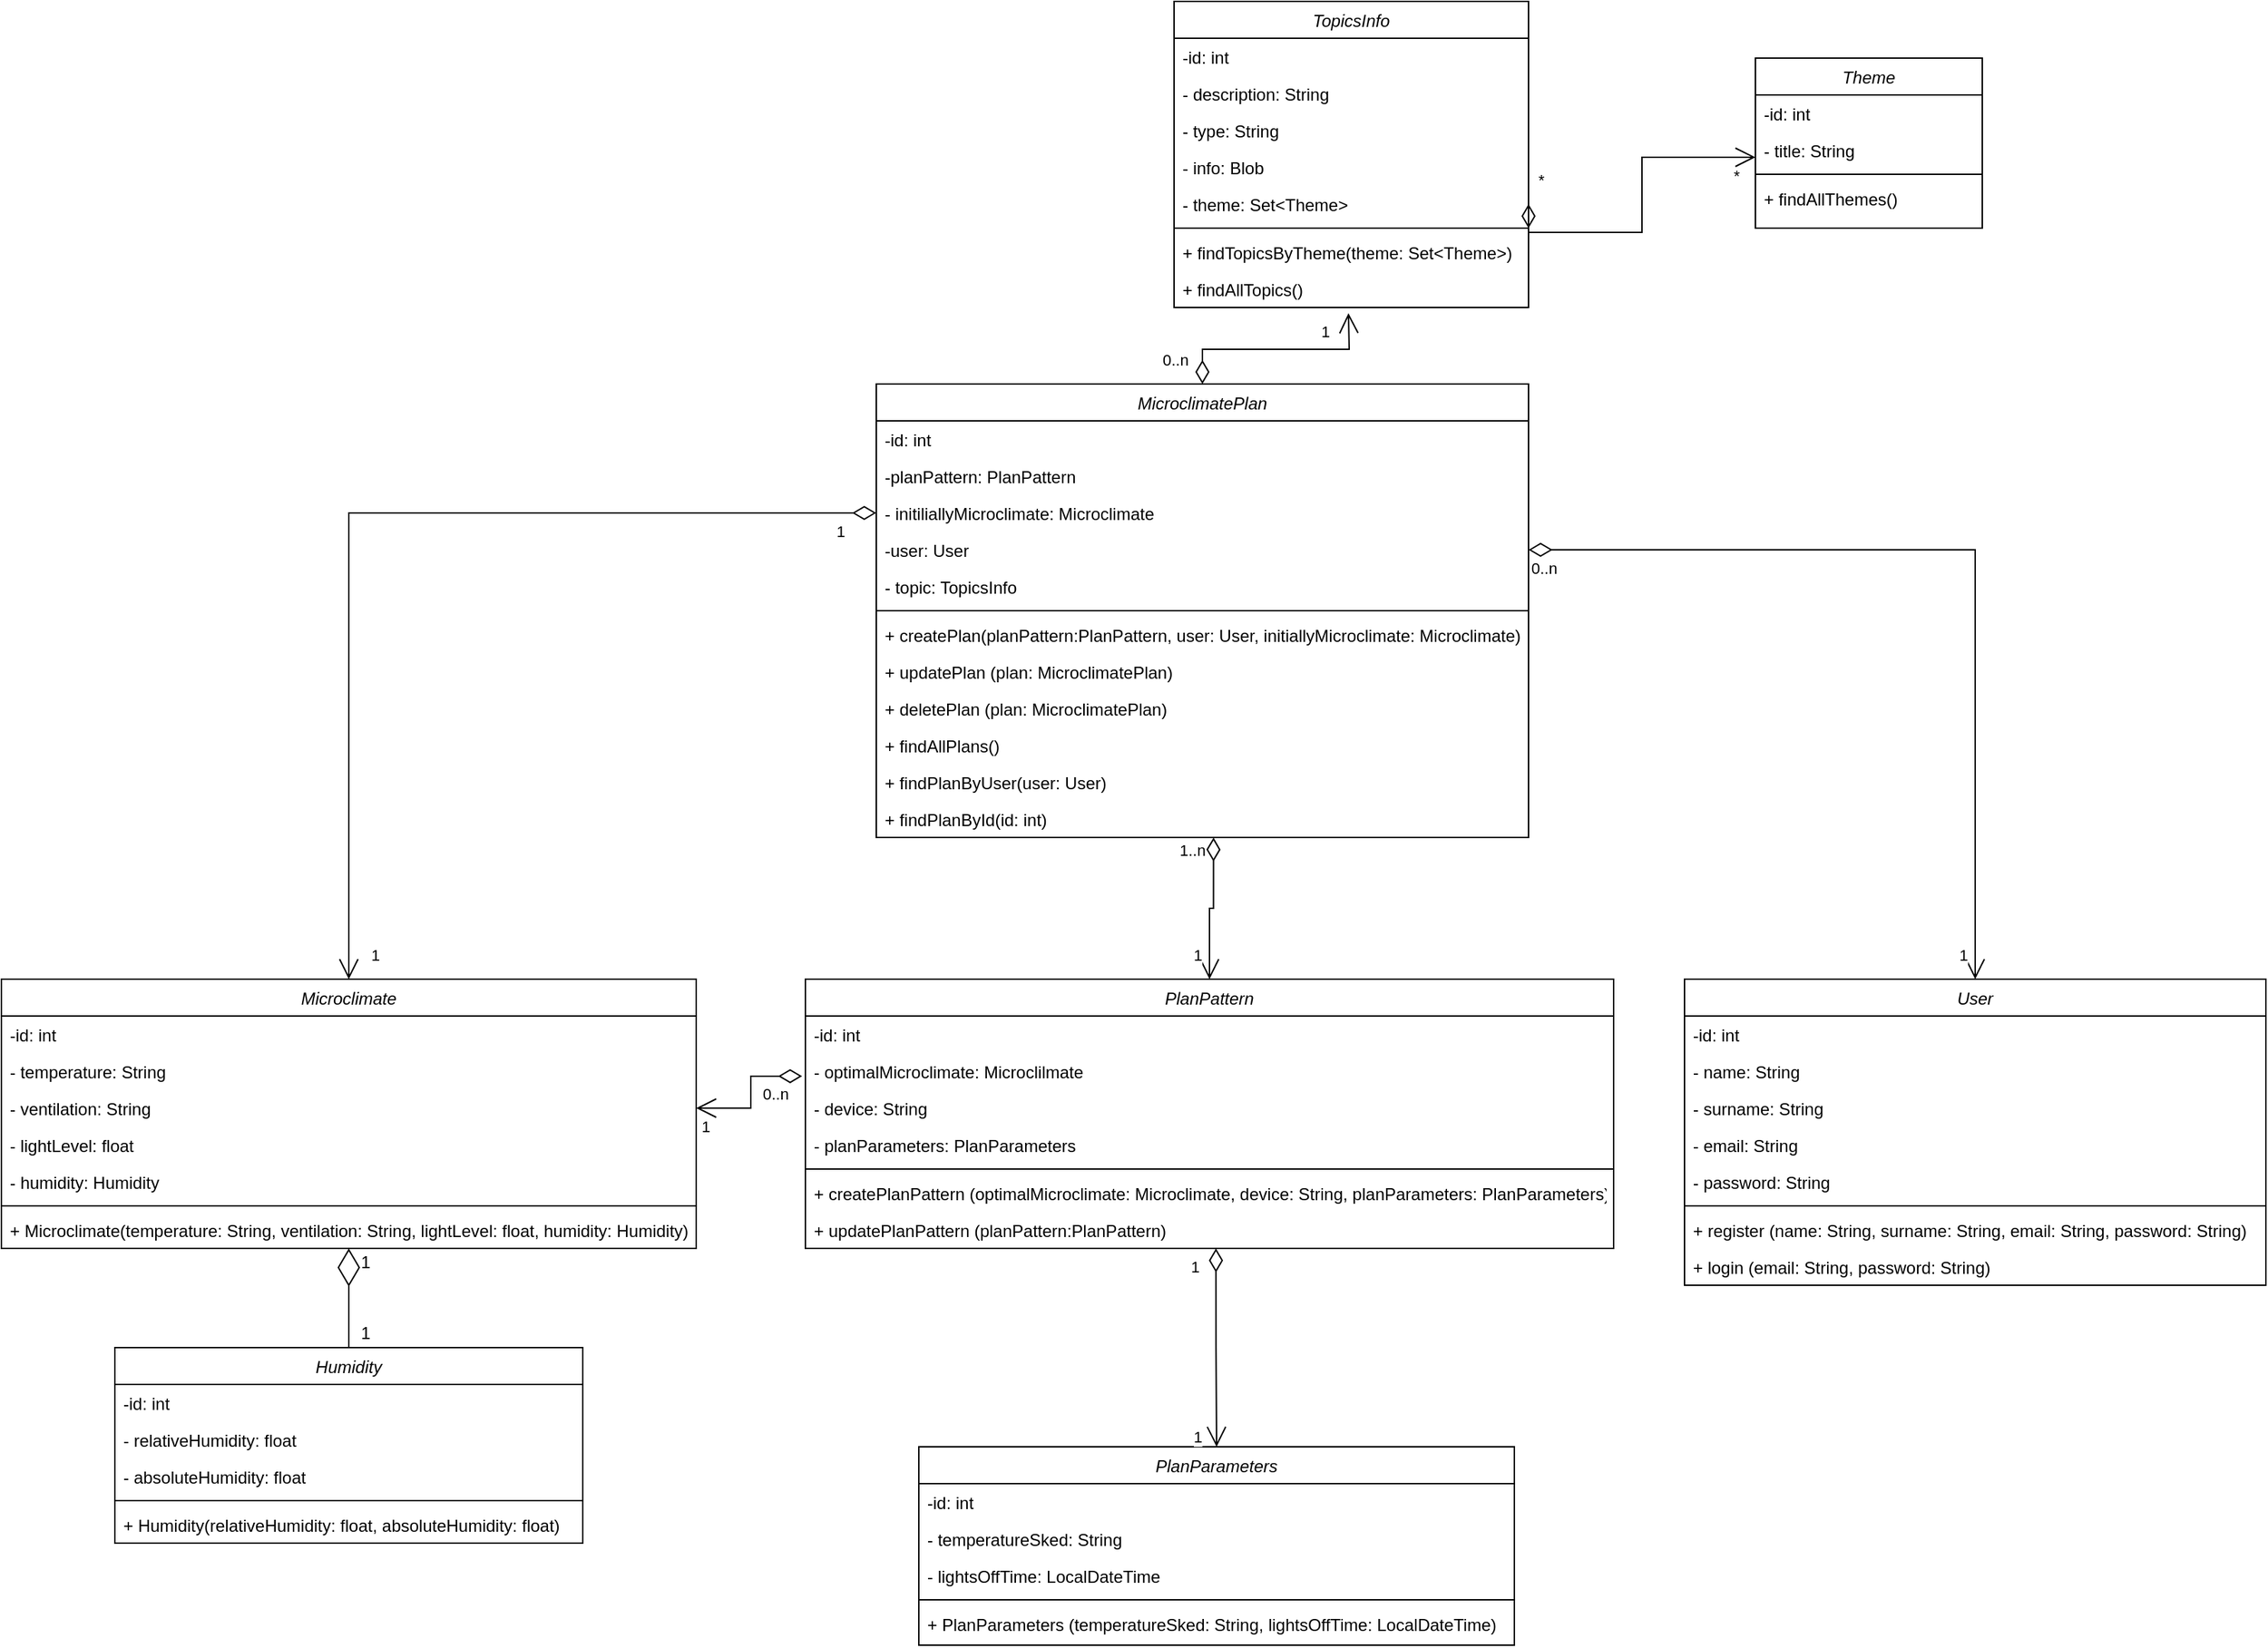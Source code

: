 <mxfile version="22.1.3" type="device">
  <diagram id="C5RBs43oDa-KdzZeNtuy" name="Page-1">
    <mxGraphModel dx="3033" dy="1152" grid="1" gridSize="10" guides="1" tooltips="1" connect="1" arrows="1" fold="1" page="1" pageScale="1" pageWidth="827" pageHeight="1169" math="0" shadow="0">
      <root>
        <mxCell id="WIyWlLk6GJQsqaUBKTNV-0" />
        <mxCell id="WIyWlLk6GJQsqaUBKTNV-1" parent="WIyWlLk6GJQsqaUBKTNV-0" />
        <mxCell id="zkfFHV4jXpPFQw0GAbJ--0" value="MicroclimatePlan" style="swimlane;fontStyle=2;align=center;verticalAlign=top;childLayout=stackLayout;horizontal=1;startSize=26;horizontalStack=0;resizeParent=1;resizeLast=0;collapsible=1;marginBottom=0;rounded=0;shadow=0;strokeWidth=1;" parent="WIyWlLk6GJQsqaUBKTNV-1" vertex="1">
          <mxGeometry x="-210" y="270" width="460" height="320" as="geometry">
            <mxRectangle x="230" y="140" width="160" height="26" as="alternateBounds" />
          </mxGeometry>
        </mxCell>
        <mxCell id="zkfFHV4jXpPFQw0GAbJ--1" value="-id: int" style="text;align=left;verticalAlign=top;spacingLeft=4;spacingRight=4;overflow=hidden;rotatable=0;points=[[0,0.5],[1,0.5]];portConstraint=eastwest;" parent="zkfFHV4jXpPFQw0GAbJ--0" vertex="1">
          <mxGeometry y="26" width="460" height="26" as="geometry" />
        </mxCell>
        <mxCell id="zkfFHV4jXpPFQw0GAbJ--2" value="-planPattern: PlanPattern" style="text;align=left;verticalAlign=top;spacingLeft=4;spacingRight=4;overflow=hidden;rotatable=0;points=[[0,0.5],[1,0.5]];portConstraint=eastwest;rounded=0;shadow=0;html=0;" parent="zkfFHV4jXpPFQw0GAbJ--0" vertex="1">
          <mxGeometry y="52" width="460" height="26" as="geometry" />
        </mxCell>
        <mxCell id="2OGTQOwJCoU0kbv960lY-20" value="- initiliallyMicroclimate: Microclimate" style="text;align=left;verticalAlign=top;spacingLeft=4;spacingRight=4;overflow=hidden;rotatable=0;points=[[0,0.5],[1,0.5]];portConstraint=eastwest;rounded=0;shadow=0;html=0;" parent="zkfFHV4jXpPFQw0GAbJ--0" vertex="1">
          <mxGeometry y="78" width="460" height="26" as="geometry" />
        </mxCell>
        <mxCell id="zkfFHV4jXpPFQw0GAbJ--3" value="-user: User" style="text;align=left;verticalAlign=top;spacingLeft=4;spacingRight=4;overflow=hidden;rotatable=0;points=[[0,0.5],[1,0.5]];portConstraint=eastwest;rounded=0;shadow=0;html=0;" parent="zkfFHV4jXpPFQw0GAbJ--0" vertex="1">
          <mxGeometry y="104" width="460" height="26" as="geometry" />
        </mxCell>
        <mxCell id="0YNTMwmdeu7biB8t0eId-25" value="- topic: TopicsInfo" style="text;align=left;verticalAlign=top;spacingLeft=4;spacingRight=4;overflow=hidden;rotatable=0;points=[[0,0.5],[1,0.5]];portConstraint=eastwest;rounded=0;shadow=0;html=0;" vertex="1" parent="zkfFHV4jXpPFQw0GAbJ--0">
          <mxGeometry y="130" width="460" height="26" as="geometry" />
        </mxCell>
        <mxCell id="zkfFHV4jXpPFQw0GAbJ--4" value="" style="line;html=1;strokeWidth=1;align=left;verticalAlign=middle;spacingTop=-1;spacingLeft=3;spacingRight=3;rotatable=0;labelPosition=right;points=[];portConstraint=eastwest;" parent="zkfFHV4jXpPFQw0GAbJ--0" vertex="1">
          <mxGeometry y="156" width="460" height="8" as="geometry" />
        </mxCell>
        <mxCell id="zkfFHV4jXpPFQw0GAbJ--5" value="+ createPlan(planPattern:PlanPattern, user: User, initiallyMicroclimate: Microclimate)" style="text;align=left;verticalAlign=top;spacingLeft=4;spacingRight=4;overflow=hidden;rotatable=0;points=[[0,0.5],[1,0.5]];portConstraint=eastwest;" parent="zkfFHV4jXpPFQw0GAbJ--0" vertex="1">
          <mxGeometry y="164" width="460" height="26" as="geometry" />
        </mxCell>
        <mxCell id="2OGTQOwJCoU0kbv960lY-0" value="+ updatePlan (plan: MicroclimatePlan)" style="text;align=left;verticalAlign=top;spacingLeft=4;spacingRight=4;overflow=hidden;rotatable=0;points=[[0,0.5],[1,0.5]];portConstraint=eastwest;" parent="zkfFHV4jXpPFQw0GAbJ--0" vertex="1">
          <mxGeometry y="190" width="460" height="26" as="geometry" />
        </mxCell>
        <mxCell id="2OGTQOwJCoU0kbv960lY-1" value="+ deletePlan (plan: MicroclimatePlan)" style="text;align=left;verticalAlign=top;spacingLeft=4;spacingRight=4;overflow=hidden;rotatable=0;points=[[0,0.5],[1,0.5]];portConstraint=eastwest;" parent="zkfFHV4jXpPFQw0GAbJ--0" vertex="1">
          <mxGeometry y="216" width="460" height="26" as="geometry" />
        </mxCell>
        <mxCell id="2OGTQOwJCoU0kbv960lY-2" value="+ findAllPlans()" style="text;align=left;verticalAlign=top;spacingLeft=4;spacingRight=4;overflow=hidden;rotatable=0;points=[[0,0.5],[1,0.5]];portConstraint=eastwest;" parent="zkfFHV4jXpPFQw0GAbJ--0" vertex="1">
          <mxGeometry y="242" width="460" height="26" as="geometry" />
        </mxCell>
        <mxCell id="2OGTQOwJCoU0kbv960lY-3" value="+ findPlanByUser(user: User)" style="text;align=left;verticalAlign=top;spacingLeft=4;spacingRight=4;overflow=hidden;rotatable=0;points=[[0,0.5],[1,0.5]];portConstraint=eastwest;" parent="zkfFHV4jXpPFQw0GAbJ--0" vertex="1">
          <mxGeometry y="268" width="460" height="26" as="geometry" />
        </mxCell>
        <mxCell id="2OGTQOwJCoU0kbv960lY-4" value="+ findPlanById(id: int)" style="text;align=left;verticalAlign=top;spacingLeft=4;spacingRight=4;overflow=hidden;rotatable=0;points=[[0,0.5],[1,0.5]];portConstraint=eastwest;" parent="zkfFHV4jXpPFQw0GAbJ--0" vertex="1">
          <mxGeometry y="294" width="460" height="26" as="geometry" />
        </mxCell>
        <mxCell id="2OGTQOwJCoU0kbv960lY-5" value="Microclimate" style="swimlane;fontStyle=2;align=center;verticalAlign=top;childLayout=stackLayout;horizontal=1;startSize=26;horizontalStack=0;resizeParent=1;resizeLast=0;collapsible=1;marginBottom=0;rounded=0;shadow=0;strokeWidth=1;" parent="WIyWlLk6GJQsqaUBKTNV-1" vertex="1">
          <mxGeometry x="-827" y="690" width="490" height="190" as="geometry">
            <mxRectangle x="230" y="140" width="160" height="26" as="alternateBounds" />
          </mxGeometry>
        </mxCell>
        <mxCell id="2OGTQOwJCoU0kbv960lY-6" value="-id: int" style="text;align=left;verticalAlign=top;spacingLeft=4;spacingRight=4;overflow=hidden;rotatable=0;points=[[0,0.5],[1,0.5]];portConstraint=eastwest;" parent="2OGTQOwJCoU0kbv960lY-5" vertex="1">
          <mxGeometry y="26" width="490" height="26" as="geometry" />
        </mxCell>
        <mxCell id="2OGTQOwJCoU0kbv960lY-7" value="- temperature: String" style="text;align=left;verticalAlign=top;spacingLeft=4;spacingRight=4;overflow=hidden;rotatable=0;points=[[0,0.5],[1,0.5]];portConstraint=eastwest;rounded=0;shadow=0;html=0;" parent="2OGTQOwJCoU0kbv960lY-5" vertex="1">
          <mxGeometry y="52" width="490" height="26" as="geometry" />
        </mxCell>
        <mxCell id="2OGTQOwJCoU0kbv960lY-8" value="- ventilation: String" style="text;align=left;verticalAlign=top;spacingLeft=4;spacingRight=4;overflow=hidden;rotatable=0;points=[[0,0.5],[1,0.5]];portConstraint=eastwest;rounded=0;shadow=0;html=0;" parent="2OGTQOwJCoU0kbv960lY-5" vertex="1">
          <mxGeometry y="78" width="490" height="26" as="geometry" />
        </mxCell>
        <mxCell id="2OGTQOwJCoU0kbv960lY-18" value="- lightLevel: float" style="text;align=left;verticalAlign=top;spacingLeft=4;spacingRight=4;overflow=hidden;rotatable=0;points=[[0,0.5],[1,0.5]];portConstraint=eastwest;rounded=0;shadow=0;html=0;" parent="2OGTQOwJCoU0kbv960lY-5" vertex="1">
          <mxGeometry y="104" width="490" height="26" as="geometry" />
        </mxCell>
        <mxCell id="2OGTQOwJCoU0kbv960lY-17" value="- humidity: Humidity" style="text;align=left;verticalAlign=top;spacingLeft=4;spacingRight=4;overflow=hidden;rotatable=0;points=[[0,0.5],[1,0.5]];portConstraint=eastwest;rounded=0;shadow=0;html=0;" parent="2OGTQOwJCoU0kbv960lY-5" vertex="1">
          <mxGeometry y="130" width="490" height="26" as="geometry" />
        </mxCell>
        <mxCell id="2OGTQOwJCoU0kbv960lY-9" value="" style="line;html=1;strokeWidth=1;align=left;verticalAlign=middle;spacingTop=-1;spacingLeft=3;spacingRight=3;rotatable=0;labelPosition=right;points=[];portConstraint=eastwest;" parent="2OGTQOwJCoU0kbv960lY-5" vertex="1">
          <mxGeometry y="156" width="490" height="8" as="geometry" />
        </mxCell>
        <mxCell id="2OGTQOwJCoU0kbv960lY-16" value="+ Microclimate(temperature: String, ventilation: String, lightLevel: float, humidity: Humidity)" style="text;align=left;verticalAlign=top;spacingLeft=4;spacingRight=4;overflow=hidden;rotatable=0;points=[[0,0.5],[1,0.5]];portConstraint=eastwest;rounded=0;shadow=0;html=0;" parent="2OGTQOwJCoU0kbv960lY-5" vertex="1">
          <mxGeometry y="164" width="490" height="26" as="geometry" />
        </mxCell>
        <mxCell id="2OGTQOwJCoU0kbv960lY-21" value="Humidity" style="swimlane;fontStyle=2;align=center;verticalAlign=top;childLayout=stackLayout;horizontal=1;startSize=26;horizontalStack=0;resizeParent=1;resizeLast=0;collapsible=1;marginBottom=0;rounded=0;shadow=0;strokeWidth=1;" parent="WIyWlLk6GJQsqaUBKTNV-1" vertex="1">
          <mxGeometry x="-747" y="950" width="330" height="138" as="geometry">
            <mxRectangle x="230" y="140" width="160" height="26" as="alternateBounds" />
          </mxGeometry>
        </mxCell>
        <mxCell id="2OGTQOwJCoU0kbv960lY-22" value="-id: int" style="text;align=left;verticalAlign=top;spacingLeft=4;spacingRight=4;overflow=hidden;rotatable=0;points=[[0,0.5],[1,0.5]];portConstraint=eastwest;" parent="2OGTQOwJCoU0kbv960lY-21" vertex="1">
          <mxGeometry y="26" width="330" height="26" as="geometry" />
        </mxCell>
        <mxCell id="2OGTQOwJCoU0kbv960lY-23" value="- relativeHumidity: float" style="text;align=left;verticalAlign=top;spacingLeft=4;spacingRight=4;overflow=hidden;rotatable=0;points=[[0,0.5],[1,0.5]];portConstraint=eastwest;rounded=0;shadow=0;html=0;" parent="2OGTQOwJCoU0kbv960lY-21" vertex="1">
          <mxGeometry y="52" width="330" height="26" as="geometry" />
        </mxCell>
        <mxCell id="2OGTQOwJCoU0kbv960lY-24" value="- absoluteHumidity: float" style="text;align=left;verticalAlign=top;spacingLeft=4;spacingRight=4;overflow=hidden;rotatable=0;points=[[0,0.5],[1,0.5]];portConstraint=eastwest;rounded=0;shadow=0;html=0;" parent="2OGTQOwJCoU0kbv960lY-21" vertex="1">
          <mxGeometry y="78" width="330" height="26" as="geometry" />
        </mxCell>
        <mxCell id="2OGTQOwJCoU0kbv960lY-27" value="" style="line;html=1;strokeWidth=1;align=left;verticalAlign=middle;spacingTop=-1;spacingLeft=3;spacingRight=3;rotatable=0;labelPosition=right;points=[];portConstraint=eastwest;" parent="2OGTQOwJCoU0kbv960lY-21" vertex="1">
          <mxGeometry y="104" width="330" height="8" as="geometry" />
        </mxCell>
        <mxCell id="2OGTQOwJCoU0kbv960lY-28" value="+ Humidity(relativeHumidity: float, absoluteHumidity: float)" style="text;align=left;verticalAlign=top;spacingLeft=4;spacingRight=4;overflow=hidden;rotatable=0;points=[[0,0.5],[1,0.5]];portConstraint=eastwest;rounded=0;shadow=0;html=0;" parent="2OGTQOwJCoU0kbv960lY-21" vertex="1">
          <mxGeometry y="112" width="330" height="26" as="geometry" />
        </mxCell>
        <mxCell id="2OGTQOwJCoU0kbv960lY-29" value="PlanPattern" style="swimlane;fontStyle=2;align=center;verticalAlign=top;childLayout=stackLayout;horizontal=1;startSize=26;horizontalStack=0;resizeParent=1;resizeLast=0;collapsible=1;marginBottom=0;rounded=0;shadow=0;strokeWidth=1;" parent="WIyWlLk6GJQsqaUBKTNV-1" vertex="1">
          <mxGeometry x="-260" y="690" width="570" height="190" as="geometry">
            <mxRectangle x="230" y="140" width="160" height="26" as="alternateBounds" />
          </mxGeometry>
        </mxCell>
        <mxCell id="2OGTQOwJCoU0kbv960lY-30" value="-id: int" style="text;align=left;verticalAlign=top;spacingLeft=4;spacingRight=4;overflow=hidden;rotatable=0;points=[[0,0.5],[1,0.5]];portConstraint=eastwest;" parent="2OGTQOwJCoU0kbv960lY-29" vertex="1">
          <mxGeometry y="26" width="570" height="26" as="geometry" />
        </mxCell>
        <mxCell id="2OGTQOwJCoU0kbv960lY-32" value="- optimalMicroclimate: Microclilmate" style="text;align=left;verticalAlign=top;spacingLeft=4;spacingRight=4;overflow=hidden;rotatable=0;points=[[0,0.5],[1,0.5]];portConstraint=eastwest;rounded=0;shadow=0;html=0;" parent="2OGTQOwJCoU0kbv960lY-29" vertex="1">
          <mxGeometry y="52" width="570" height="26" as="geometry" />
        </mxCell>
        <mxCell id="2OGTQOwJCoU0kbv960lY-33" value="- device: String" style="text;align=left;verticalAlign=top;spacingLeft=4;spacingRight=4;overflow=hidden;rotatable=0;points=[[0,0.5],[1,0.5]];portConstraint=eastwest;rounded=0;shadow=0;html=0;" parent="2OGTQOwJCoU0kbv960lY-29" vertex="1">
          <mxGeometry y="78" width="570" height="26" as="geometry" />
        </mxCell>
        <mxCell id="2OGTQOwJCoU0kbv960lY-56" value="- planParameters: PlanParameters" style="text;align=left;verticalAlign=top;spacingLeft=4;spacingRight=4;overflow=hidden;rotatable=0;points=[[0,0.5],[1,0.5]];portConstraint=eastwest;rounded=0;shadow=0;html=0;" parent="2OGTQOwJCoU0kbv960lY-29" vertex="1">
          <mxGeometry y="104" width="570" height="26" as="geometry" />
        </mxCell>
        <mxCell id="2OGTQOwJCoU0kbv960lY-35" value="" style="line;html=1;strokeWidth=1;align=left;verticalAlign=middle;spacingTop=-1;spacingLeft=3;spacingRight=3;rotatable=0;labelPosition=right;points=[];portConstraint=eastwest;" parent="2OGTQOwJCoU0kbv960lY-29" vertex="1">
          <mxGeometry y="130" width="570" height="8" as="geometry" />
        </mxCell>
        <mxCell id="2OGTQOwJCoU0kbv960lY-36" value="+ createPlanPattern (optimalMicroclimate: Microclimate, device: String, planParameters: PlanParameters)" style="text;align=left;verticalAlign=top;spacingLeft=4;spacingRight=4;overflow=hidden;rotatable=0;points=[[0,0.5],[1,0.5]];portConstraint=eastwest;rounded=0;shadow=0;html=0;" parent="2OGTQOwJCoU0kbv960lY-29" vertex="1">
          <mxGeometry y="138" width="570" height="26" as="geometry" />
        </mxCell>
        <mxCell id="2OGTQOwJCoU0kbv960lY-37" value="+ updatePlanPattern (planPattern:PlanPattern)" style="text;align=left;verticalAlign=top;spacingLeft=4;spacingRight=4;overflow=hidden;rotatable=0;points=[[0,0.5],[1,0.5]];portConstraint=eastwest;rounded=0;shadow=0;html=0;" parent="2OGTQOwJCoU0kbv960lY-29" vertex="1">
          <mxGeometry y="164" width="570" height="26" as="geometry" />
        </mxCell>
        <mxCell id="2OGTQOwJCoU0kbv960lY-38" value="User" style="swimlane;fontStyle=2;align=center;verticalAlign=top;childLayout=stackLayout;horizontal=1;startSize=26;horizontalStack=0;resizeParent=1;resizeLast=0;collapsible=1;marginBottom=0;rounded=0;shadow=0;strokeWidth=1;" parent="WIyWlLk6GJQsqaUBKTNV-1" vertex="1">
          <mxGeometry x="360" y="690" width="410" height="216" as="geometry">
            <mxRectangle x="230" y="140" width="160" height="26" as="alternateBounds" />
          </mxGeometry>
        </mxCell>
        <mxCell id="2OGTQOwJCoU0kbv960lY-39" value="-id: int" style="text;align=left;verticalAlign=top;spacingLeft=4;spacingRight=4;overflow=hidden;rotatable=0;points=[[0,0.5],[1,0.5]];portConstraint=eastwest;" parent="2OGTQOwJCoU0kbv960lY-38" vertex="1">
          <mxGeometry y="26" width="410" height="26" as="geometry" />
        </mxCell>
        <mxCell id="2OGTQOwJCoU0kbv960lY-40" value="- name: String" style="text;align=left;verticalAlign=top;spacingLeft=4;spacingRight=4;overflow=hidden;rotatable=0;points=[[0,0.5],[1,0.5]];portConstraint=eastwest;rounded=0;shadow=0;html=0;" parent="2OGTQOwJCoU0kbv960lY-38" vertex="1">
          <mxGeometry y="52" width="410" height="26" as="geometry" />
        </mxCell>
        <mxCell id="2OGTQOwJCoU0kbv960lY-41" value="- surname: String" style="text;align=left;verticalAlign=top;spacingLeft=4;spacingRight=4;overflow=hidden;rotatable=0;points=[[0,0.5],[1,0.5]];portConstraint=eastwest;rounded=0;shadow=0;html=0;" parent="2OGTQOwJCoU0kbv960lY-38" vertex="1">
          <mxGeometry y="78" width="410" height="26" as="geometry" />
        </mxCell>
        <mxCell id="2OGTQOwJCoU0kbv960lY-45" value="- email: String" style="text;align=left;verticalAlign=top;spacingLeft=4;spacingRight=4;overflow=hidden;rotatable=0;points=[[0,0.5],[1,0.5]];portConstraint=eastwest;rounded=0;shadow=0;html=0;" parent="2OGTQOwJCoU0kbv960lY-38" vertex="1">
          <mxGeometry y="104" width="410" height="26" as="geometry" />
        </mxCell>
        <mxCell id="2OGTQOwJCoU0kbv960lY-44" value="- password: String" style="text;align=left;verticalAlign=top;spacingLeft=4;spacingRight=4;overflow=hidden;rotatable=0;points=[[0,0.5],[1,0.5]];portConstraint=eastwest;rounded=0;shadow=0;html=0;" parent="2OGTQOwJCoU0kbv960lY-38" vertex="1">
          <mxGeometry y="130" width="410" height="26" as="geometry" />
        </mxCell>
        <mxCell id="2OGTQOwJCoU0kbv960lY-42" value="" style="line;html=1;strokeWidth=1;align=left;verticalAlign=middle;spacingTop=-1;spacingLeft=3;spacingRight=3;rotatable=0;labelPosition=right;points=[];portConstraint=eastwest;" parent="2OGTQOwJCoU0kbv960lY-38" vertex="1">
          <mxGeometry y="156" width="410" height="8" as="geometry" />
        </mxCell>
        <mxCell id="2OGTQOwJCoU0kbv960lY-43" value="+ register (name: String, surname: String, email: String, password: String)" style="text;align=left;verticalAlign=top;spacingLeft=4;spacingRight=4;overflow=hidden;rotatable=0;points=[[0,0.5],[1,0.5]];portConstraint=eastwest;rounded=0;shadow=0;html=0;" parent="2OGTQOwJCoU0kbv960lY-38" vertex="1">
          <mxGeometry y="164" width="410" height="26" as="geometry" />
        </mxCell>
        <mxCell id="2OGTQOwJCoU0kbv960lY-46" value="+ login (email: String, password: String)" style="text;align=left;verticalAlign=top;spacingLeft=4;spacingRight=4;overflow=hidden;rotatable=0;points=[[0,0.5],[1,0.5]];portConstraint=eastwest;rounded=0;shadow=0;html=0;" parent="2OGTQOwJCoU0kbv960lY-38" vertex="1">
          <mxGeometry y="190" width="410" height="26" as="geometry" />
        </mxCell>
        <mxCell id="2OGTQOwJCoU0kbv960lY-47" value="PlanParameters" style="swimlane;fontStyle=2;align=center;verticalAlign=top;childLayout=stackLayout;horizontal=1;startSize=26;horizontalStack=0;resizeParent=1;resizeLast=0;collapsible=1;marginBottom=0;rounded=0;shadow=0;strokeWidth=1;" parent="WIyWlLk6GJQsqaUBKTNV-1" vertex="1">
          <mxGeometry x="-180" y="1020" width="420" height="140" as="geometry">
            <mxRectangle x="230" y="140" width="160" height="26" as="alternateBounds" />
          </mxGeometry>
        </mxCell>
        <mxCell id="2OGTQOwJCoU0kbv960lY-48" value="-id: int" style="text;align=left;verticalAlign=top;spacingLeft=4;spacingRight=4;overflow=hidden;rotatable=0;points=[[0,0.5],[1,0.5]];portConstraint=eastwest;" parent="2OGTQOwJCoU0kbv960lY-47" vertex="1">
          <mxGeometry y="26" width="420" height="26" as="geometry" />
        </mxCell>
        <mxCell id="2OGTQOwJCoU0kbv960lY-49" value="- temperatureSked: String" style="text;align=left;verticalAlign=top;spacingLeft=4;spacingRight=4;overflow=hidden;rotatable=0;points=[[0,0.5],[1,0.5]];portConstraint=eastwest;rounded=0;shadow=0;html=0;" parent="2OGTQOwJCoU0kbv960lY-47" vertex="1">
          <mxGeometry y="52" width="420" height="26" as="geometry" />
        </mxCell>
        <mxCell id="2OGTQOwJCoU0kbv960lY-51" value="- lightsOffTime: LocalDateTime" style="text;align=left;verticalAlign=top;spacingLeft=4;spacingRight=4;overflow=hidden;rotatable=0;points=[[0,0.5],[1,0.5]];portConstraint=eastwest;rounded=0;shadow=0;html=0;" parent="2OGTQOwJCoU0kbv960lY-47" vertex="1">
          <mxGeometry y="78" width="420" height="26" as="geometry" />
        </mxCell>
        <mxCell id="2OGTQOwJCoU0kbv960lY-53" value="" style="line;html=1;strokeWidth=1;align=left;verticalAlign=middle;spacingTop=-1;spacingLeft=3;spacingRight=3;rotatable=0;labelPosition=right;points=[];portConstraint=eastwest;" parent="2OGTQOwJCoU0kbv960lY-47" vertex="1">
          <mxGeometry y="104" width="420" height="8" as="geometry" />
        </mxCell>
        <mxCell id="2OGTQOwJCoU0kbv960lY-54" value="+ PlanParameters (temperatureSked: String, lightsOffTime: LocalDateTime)" style="text;align=left;verticalAlign=top;spacingLeft=4;spacingRight=4;overflow=hidden;rotatable=0;points=[[0,0.5],[1,0.5]];portConstraint=eastwest;rounded=0;shadow=0;html=0;" parent="2OGTQOwJCoU0kbv960lY-47" vertex="1">
          <mxGeometry y="112" width="420" height="26" as="geometry" />
        </mxCell>
        <mxCell id="2OGTQOwJCoU0kbv960lY-61" value="" style="endArrow=diamondThin;endFill=0;endSize=24;html=1;rounded=0;exitX=0.5;exitY=0;exitDx=0;exitDy=0;" parent="WIyWlLk6GJQsqaUBKTNV-1" source="2OGTQOwJCoU0kbv960lY-21" target="2OGTQOwJCoU0kbv960lY-16" edge="1">
          <mxGeometry width="160" relative="1" as="geometry">
            <mxPoint x="-497" y="980" as="sourcePoint" />
            <mxPoint x="-337" y="980" as="targetPoint" />
          </mxGeometry>
        </mxCell>
        <mxCell id="2OGTQOwJCoU0kbv960lY-67" value="" style="endArrow=open;html=1;endSize=12;startArrow=diamondThin;startSize=14;startFill=0;edgeStyle=orthogonalEdgeStyle;rounded=0;entryX=0.5;entryY=0;entryDx=0;entryDy=0;exitX=0.508;exitY=1;exitDx=0;exitDy=0;exitPerimeter=0;" parent="WIyWlLk6GJQsqaUBKTNV-1" source="2OGTQOwJCoU0kbv960lY-37" target="2OGTQOwJCoU0kbv960lY-47" edge="1">
          <mxGeometry relative="1" as="geometry">
            <mxPoint x="35" y="830" as="sourcePoint" />
            <mxPoint x="190" y="930" as="targetPoint" />
          </mxGeometry>
        </mxCell>
        <mxCell id="2OGTQOwJCoU0kbv960lY-68" value="1" style="edgeLabel;resizable=0;html=1;align=left;verticalAlign=top;" parent="2OGTQOwJCoU0kbv960lY-67" connectable="0" vertex="1">
          <mxGeometry x="-1" relative="1" as="geometry">
            <mxPoint x="-20" as="offset" />
          </mxGeometry>
        </mxCell>
        <mxCell id="2OGTQOwJCoU0kbv960lY-69" value="1" style="edgeLabel;resizable=0;html=1;align=right;verticalAlign=top;" parent="2OGTQOwJCoU0kbv960lY-67" connectable="0" vertex="1">
          <mxGeometry x="1" relative="1" as="geometry">
            <mxPoint x="-10" y="-20" as="offset" />
          </mxGeometry>
        </mxCell>
        <mxCell id="2OGTQOwJCoU0kbv960lY-76" value="" style="endArrow=open;html=1;endSize=12;startArrow=diamondThin;startSize=14;startFill=0;edgeStyle=orthogonalEdgeStyle;rounded=0;entryX=0.5;entryY=0;entryDx=0;entryDy=0;exitX=0.517;exitY=1.003;exitDx=0;exitDy=0;exitPerimeter=0;" parent="WIyWlLk6GJQsqaUBKTNV-1" source="2OGTQOwJCoU0kbv960lY-4" target="2OGTQOwJCoU0kbv960lY-29" edge="1">
          <mxGeometry relative="1" as="geometry">
            <mxPoint x="20" y="580" as="sourcePoint" />
            <mxPoint x="150" y="490" as="targetPoint" />
          </mxGeometry>
        </mxCell>
        <mxCell id="2OGTQOwJCoU0kbv960lY-77" value="1..n" style="edgeLabel;resizable=0;html=1;align=left;verticalAlign=top;" parent="2OGTQOwJCoU0kbv960lY-76" connectable="0" vertex="1">
          <mxGeometry x="-1" relative="1" as="geometry">
            <mxPoint x="-26" y="-4" as="offset" />
          </mxGeometry>
        </mxCell>
        <mxCell id="2OGTQOwJCoU0kbv960lY-78" value="1" style="edgeLabel;resizable=0;html=1;align=right;verticalAlign=top;" parent="2OGTQOwJCoU0kbv960lY-76" connectable="0" vertex="1">
          <mxGeometry x="1" relative="1" as="geometry">
            <mxPoint x="-5" y="-30" as="offset" />
          </mxGeometry>
        </mxCell>
        <mxCell id="2OGTQOwJCoU0kbv960lY-81" value="" style="endArrow=open;html=1;endSize=12;startArrow=diamondThin;startSize=14;startFill=0;edgeStyle=orthogonalEdgeStyle;rounded=0;exitX=-0.004;exitY=0.633;exitDx=0;exitDy=0;entryX=1;entryY=0.5;entryDx=0;entryDy=0;exitPerimeter=0;" parent="WIyWlLk6GJQsqaUBKTNV-1" source="2OGTQOwJCoU0kbv960lY-32" target="2OGTQOwJCoU0kbv960lY-8" edge="1">
          <mxGeometry relative="1" as="geometry">
            <mxPoint x="-400" y="830" as="sourcePoint" />
            <mxPoint x="-240" y="830" as="targetPoint" />
          </mxGeometry>
        </mxCell>
        <mxCell id="2OGTQOwJCoU0kbv960lY-82" value="0..n" style="edgeLabel;resizable=0;html=1;align=left;verticalAlign=top;" parent="2OGTQOwJCoU0kbv960lY-81" connectable="0" vertex="1">
          <mxGeometry x="-1" relative="1" as="geometry">
            <mxPoint x="-30" as="offset" />
          </mxGeometry>
        </mxCell>
        <mxCell id="2OGTQOwJCoU0kbv960lY-83" value="1" style="edgeLabel;resizable=0;html=1;align=right;verticalAlign=top;" parent="2OGTQOwJCoU0kbv960lY-81" connectable="0" vertex="1">
          <mxGeometry x="1" relative="1" as="geometry">
            <mxPoint x="10" as="offset" />
          </mxGeometry>
        </mxCell>
        <mxCell id="2OGTQOwJCoU0kbv960lY-84" value="" style="endArrow=open;html=1;endSize=12;startArrow=diamondThin;startSize=14;startFill=0;edgeStyle=orthogonalEdgeStyle;rounded=0;exitX=1;exitY=0.5;exitDx=0;exitDy=0;" parent="WIyWlLk6GJQsqaUBKTNV-1" source="zkfFHV4jXpPFQw0GAbJ--3" target="2OGTQOwJCoU0kbv960lY-38" edge="1">
          <mxGeometry relative="1" as="geometry">
            <mxPoint x="490" y="670" as="sourcePoint" />
            <mxPoint x="650" y="670" as="targetPoint" />
          </mxGeometry>
        </mxCell>
        <mxCell id="2OGTQOwJCoU0kbv960lY-85" value="0..n" style="edgeLabel;resizable=0;html=1;align=left;verticalAlign=top;" parent="2OGTQOwJCoU0kbv960lY-84" connectable="0" vertex="1">
          <mxGeometry x="-1" relative="1" as="geometry" />
        </mxCell>
        <mxCell id="2OGTQOwJCoU0kbv960lY-86" value="1" style="edgeLabel;resizable=0;html=1;align=right;verticalAlign=top;" parent="2OGTQOwJCoU0kbv960lY-84" connectable="0" vertex="1">
          <mxGeometry x="1" relative="1" as="geometry">
            <mxPoint x="-5" y="-30" as="offset" />
          </mxGeometry>
        </mxCell>
        <mxCell id="2OGTQOwJCoU0kbv960lY-87" value="" style="endArrow=open;html=1;endSize=12;startArrow=diamondThin;startSize=14;startFill=0;edgeStyle=orthogonalEdgeStyle;rounded=0;exitX=0;exitY=0.5;exitDx=0;exitDy=0;entryX=0.5;entryY=0;entryDx=0;entryDy=0;" parent="WIyWlLk6GJQsqaUBKTNV-1" source="2OGTQOwJCoU0kbv960lY-20" target="2OGTQOwJCoU0kbv960lY-5" edge="1">
          <mxGeometry relative="1" as="geometry">
            <mxPoint x="-290" y="570" as="sourcePoint" />
            <mxPoint x="-130" y="570" as="targetPoint" />
          </mxGeometry>
        </mxCell>
        <mxCell id="2OGTQOwJCoU0kbv960lY-88" value="1" style="edgeLabel;resizable=0;html=1;align=left;verticalAlign=top;" parent="2OGTQOwJCoU0kbv960lY-87" connectable="0" vertex="1">
          <mxGeometry x="-1" relative="1" as="geometry">
            <mxPoint x="-30" as="offset" />
          </mxGeometry>
        </mxCell>
        <mxCell id="2OGTQOwJCoU0kbv960lY-89" value="1" style="edgeLabel;resizable=0;html=1;align=right;verticalAlign=top;" parent="2OGTQOwJCoU0kbv960lY-87" connectable="0" vertex="1">
          <mxGeometry x="1" relative="1" as="geometry">
            <mxPoint x="22" y="-30" as="offset" />
          </mxGeometry>
        </mxCell>
        <mxCell id="2OGTQOwJCoU0kbv960lY-90" value="1" style="text;html=1;strokeColor=none;fillColor=none;align=center;verticalAlign=middle;whiteSpace=wrap;rounded=0;" parent="WIyWlLk6GJQsqaUBKTNV-1" vertex="1">
          <mxGeometry x="-580" y="930" width="20" height="20" as="geometry" />
        </mxCell>
        <mxCell id="2OGTQOwJCoU0kbv960lY-91" value="1" style="text;html=1;strokeColor=none;fillColor=none;align=center;verticalAlign=middle;whiteSpace=wrap;rounded=0;" parent="WIyWlLk6GJQsqaUBKTNV-1" vertex="1">
          <mxGeometry x="-580" y="880" width="20" height="20" as="geometry" />
        </mxCell>
        <mxCell id="0YNTMwmdeu7biB8t0eId-0" value="Theme" style="swimlane;fontStyle=2;align=center;verticalAlign=top;childLayout=stackLayout;horizontal=1;startSize=26;horizontalStack=0;resizeParent=1;resizeLast=0;collapsible=1;marginBottom=0;rounded=0;shadow=0;strokeWidth=1;" vertex="1" parent="WIyWlLk6GJQsqaUBKTNV-1">
          <mxGeometry x="410" y="40" width="160" height="120" as="geometry">
            <mxRectangle x="230" y="140" width="160" height="26" as="alternateBounds" />
          </mxGeometry>
        </mxCell>
        <mxCell id="0YNTMwmdeu7biB8t0eId-1" value="-id: int" style="text;align=left;verticalAlign=top;spacingLeft=4;spacingRight=4;overflow=hidden;rotatable=0;points=[[0,0.5],[1,0.5]];portConstraint=eastwest;" vertex="1" parent="0YNTMwmdeu7biB8t0eId-0">
          <mxGeometry y="26" width="160" height="26" as="geometry" />
        </mxCell>
        <mxCell id="0YNTMwmdeu7biB8t0eId-2" value="- title: String" style="text;align=left;verticalAlign=top;spacingLeft=4;spacingRight=4;overflow=hidden;rotatable=0;points=[[0,0.5],[1,0.5]];portConstraint=eastwest;rounded=0;shadow=0;html=0;" vertex="1" parent="0YNTMwmdeu7biB8t0eId-0">
          <mxGeometry y="52" width="160" height="26" as="geometry" />
        </mxCell>
        <mxCell id="0YNTMwmdeu7biB8t0eId-6" value="" style="line;html=1;strokeWidth=1;align=left;verticalAlign=middle;spacingTop=-1;spacingLeft=3;spacingRight=3;rotatable=0;labelPosition=right;points=[];portConstraint=eastwest;" vertex="1" parent="0YNTMwmdeu7biB8t0eId-0">
          <mxGeometry y="78" width="160" height="8" as="geometry" />
        </mxCell>
        <mxCell id="0YNTMwmdeu7biB8t0eId-7" value="+ findAllThemes()" style="text;align=left;verticalAlign=top;spacingLeft=4;spacingRight=4;overflow=hidden;rotatable=0;points=[[0,0.5],[1,0.5]];portConstraint=eastwest;rounded=0;shadow=0;html=0;" vertex="1" parent="0YNTMwmdeu7biB8t0eId-0">
          <mxGeometry y="86" width="160" height="26" as="geometry" />
        </mxCell>
        <mxCell id="0YNTMwmdeu7biB8t0eId-9" value="TopicsInfo" style="swimlane;fontStyle=2;align=center;verticalAlign=top;childLayout=stackLayout;horizontal=1;startSize=26;horizontalStack=0;resizeParent=1;resizeLast=0;collapsible=1;marginBottom=0;rounded=0;shadow=0;strokeWidth=1;" vertex="1" parent="WIyWlLk6GJQsqaUBKTNV-1">
          <mxGeometry width="250" height="216" as="geometry">
            <mxRectangle x="230" y="140" width="160" height="26" as="alternateBounds" />
          </mxGeometry>
        </mxCell>
        <mxCell id="0YNTMwmdeu7biB8t0eId-10" value="-id: int" style="text;align=left;verticalAlign=top;spacingLeft=4;spacingRight=4;overflow=hidden;rotatable=0;points=[[0,0.5],[1,0.5]];portConstraint=eastwest;" vertex="1" parent="0YNTMwmdeu7biB8t0eId-9">
          <mxGeometry y="26" width="250" height="26" as="geometry" />
        </mxCell>
        <mxCell id="0YNTMwmdeu7biB8t0eId-11" value="- description: String" style="text;align=left;verticalAlign=top;spacingLeft=4;spacingRight=4;overflow=hidden;rotatable=0;points=[[0,0.5],[1,0.5]];portConstraint=eastwest;rounded=0;shadow=0;html=0;" vertex="1" parent="0YNTMwmdeu7biB8t0eId-9">
          <mxGeometry y="52" width="250" height="26" as="geometry" />
        </mxCell>
        <mxCell id="0YNTMwmdeu7biB8t0eId-14" value="- type: String" style="text;align=left;verticalAlign=top;spacingLeft=4;spacingRight=4;overflow=hidden;rotatable=0;points=[[0,0.5],[1,0.5]];portConstraint=eastwest;rounded=0;shadow=0;html=0;" vertex="1" parent="0YNTMwmdeu7biB8t0eId-9">
          <mxGeometry y="78" width="250" height="26" as="geometry" />
        </mxCell>
        <mxCell id="0YNTMwmdeu7biB8t0eId-15" value="- info: Blob" style="text;align=left;verticalAlign=top;spacingLeft=4;spacingRight=4;overflow=hidden;rotatable=0;points=[[0,0.5],[1,0.5]];portConstraint=eastwest;rounded=0;shadow=0;html=0;" vertex="1" parent="0YNTMwmdeu7biB8t0eId-9">
          <mxGeometry y="104" width="250" height="26" as="geometry" />
        </mxCell>
        <mxCell id="0YNTMwmdeu7biB8t0eId-16" value="- theme: Set&lt;Theme&gt;" style="text;align=left;verticalAlign=top;spacingLeft=4;spacingRight=4;overflow=hidden;rotatable=0;points=[[0,0.5],[1,0.5]];portConstraint=eastwest;rounded=0;shadow=0;html=0;" vertex="1" parent="0YNTMwmdeu7biB8t0eId-9">
          <mxGeometry y="130" width="250" height="26" as="geometry" />
        </mxCell>
        <mxCell id="0YNTMwmdeu7biB8t0eId-12" value="" style="line;html=1;strokeWidth=1;align=left;verticalAlign=middle;spacingTop=-1;spacingLeft=3;spacingRight=3;rotatable=0;labelPosition=right;points=[];portConstraint=eastwest;" vertex="1" parent="0YNTMwmdeu7biB8t0eId-9">
          <mxGeometry y="156" width="250" height="8" as="geometry" />
        </mxCell>
        <mxCell id="0YNTMwmdeu7biB8t0eId-13" value="+ findTopicsByTheme(theme: Set&lt;Theme&gt;)" style="text;align=left;verticalAlign=top;spacingLeft=4;spacingRight=4;overflow=hidden;rotatable=0;points=[[0,0.5],[1,0.5]];portConstraint=eastwest;rounded=0;shadow=0;html=0;" vertex="1" parent="0YNTMwmdeu7biB8t0eId-9">
          <mxGeometry y="164" width="250" height="26" as="geometry" />
        </mxCell>
        <mxCell id="0YNTMwmdeu7biB8t0eId-29" value="+ findAllTopics()" style="text;align=left;verticalAlign=top;spacingLeft=4;spacingRight=4;overflow=hidden;rotatable=0;points=[[0,0.5],[1,0.5]];portConstraint=eastwest;rounded=0;shadow=0;html=0;" vertex="1" parent="0YNTMwmdeu7biB8t0eId-9">
          <mxGeometry y="190" width="250" height="26" as="geometry" />
        </mxCell>
        <mxCell id="0YNTMwmdeu7biB8t0eId-22" value="" style="endArrow=open;html=1;endSize=12;startArrow=diamondThin;startSize=14;startFill=0;edgeStyle=orthogonalEdgeStyle;rounded=0;exitX=1;exitY=0.5;exitDx=0;exitDy=0;entryX=0;entryY=0.692;entryDx=0;entryDy=0;entryPerimeter=0;" edge="1" parent="WIyWlLk6GJQsqaUBKTNV-1" source="0YNTMwmdeu7biB8t0eId-16" target="0YNTMwmdeu7biB8t0eId-2">
          <mxGeometry relative="1" as="geometry">
            <mxPoint x="100" y="70" as="sourcePoint" />
            <mxPoint x="320" y="110" as="targetPoint" />
            <Array as="points">
              <mxPoint x="330" y="163" />
              <mxPoint x="330" y="110" />
            </Array>
          </mxGeometry>
        </mxCell>
        <mxCell id="0YNTMwmdeu7biB8t0eId-23" value="*" style="edgeLabel;resizable=0;html=1;align=left;verticalAlign=top;" connectable="0" vertex="1" parent="0YNTMwmdeu7biB8t0eId-22">
          <mxGeometry x="-1" relative="1" as="geometry">
            <mxPoint x="5" y="-30" as="offset" />
          </mxGeometry>
        </mxCell>
        <mxCell id="0YNTMwmdeu7biB8t0eId-24" value="*" style="edgeLabel;resizable=0;html=1;align=right;verticalAlign=top;" connectable="0" vertex="1" parent="0YNTMwmdeu7biB8t0eId-22">
          <mxGeometry x="1" relative="1" as="geometry">
            <mxPoint x="-10" as="offset" />
          </mxGeometry>
        </mxCell>
        <mxCell id="0YNTMwmdeu7biB8t0eId-26" value="" style="endArrow=open;html=1;endSize=12;startArrow=diamondThin;startSize=14;startFill=0;edgeStyle=orthogonalEdgeStyle;rounded=0;exitX=0.5;exitY=0;exitDx=0;exitDy=0;" edge="1" parent="WIyWlLk6GJQsqaUBKTNV-1" source="zkfFHV4jXpPFQw0GAbJ--0">
          <mxGeometry relative="1" as="geometry">
            <mxPoint x="100" y="240" as="sourcePoint" />
            <mxPoint x="123" y="220" as="targetPoint" />
          </mxGeometry>
        </mxCell>
        <mxCell id="0YNTMwmdeu7biB8t0eId-27" value="0..n" style="edgeLabel;resizable=0;html=1;align=left;verticalAlign=top;" connectable="0" vertex="1" parent="0YNTMwmdeu7biB8t0eId-26">
          <mxGeometry x="-1" relative="1" as="geometry">
            <mxPoint x="-30" y="-30" as="offset" />
          </mxGeometry>
        </mxCell>
        <mxCell id="0YNTMwmdeu7biB8t0eId-28" value="1" style="edgeLabel;resizable=0;html=1;align=right;verticalAlign=top;" connectable="0" vertex="1" parent="0YNTMwmdeu7biB8t0eId-26">
          <mxGeometry x="1" relative="1" as="geometry">
            <mxPoint x="-13" as="offset" />
          </mxGeometry>
        </mxCell>
      </root>
    </mxGraphModel>
  </diagram>
</mxfile>
